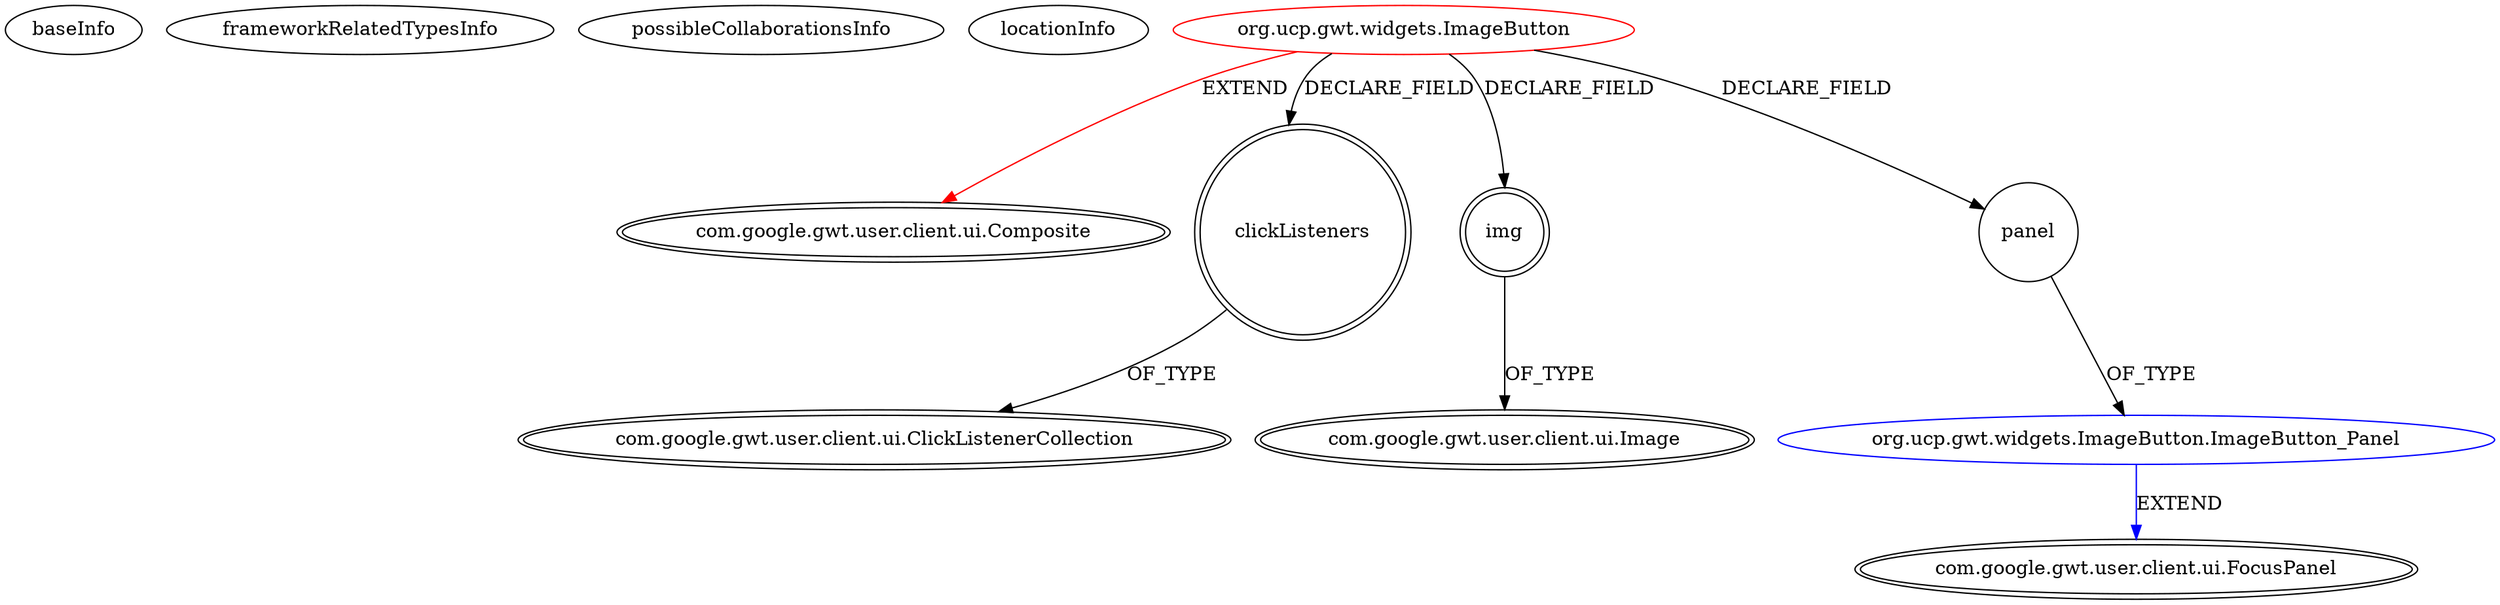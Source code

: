 digraph {
baseInfo[graphId=2993,category="extension_graph",isAnonymous=false,possibleRelation=true]
frameworkRelatedTypesInfo[0="com.google.gwt.user.client.ui.Composite"]
possibleCollaborationsInfo[0="2993~FIELD_DECLARATION-~com.google.gwt.user.client.ui.Composite ~com.google.gwt.user.client.ui.FocusPanel ~false~false"]
locationInfo[projectName="hmiguellima-ugat",filePath="/hmiguellima-ugat/ugat-master/src/org/ucp/gwt/widgets/ImageButton.java",contextSignature="ImageButton",graphId="2993"]
0[label="org.ucp.gwt.widgets.ImageButton",vertexType="ROOT_CLIENT_CLASS_DECLARATION",isFrameworkType=false,color=red]
1[label="com.google.gwt.user.client.ui.Composite",vertexType="FRAMEWORK_CLASS_TYPE",isFrameworkType=true,peripheries=2]
2[label="clickListeners",vertexType="FIELD_DECLARATION",isFrameworkType=true,peripheries=2,shape=circle]
3[label="com.google.gwt.user.client.ui.ClickListenerCollection",vertexType="FRAMEWORK_CLASS_TYPE",isFrameworkType=true,peripheries=2]
4[label="img",vertexType="FIELD_DECLARATION",isFrameworkType=true,peripheries=2,shape=circle]
5[label="com.google.gwt.user.client.ui.Image",vertexType="FRAMEWORK_CLASS_TYPE",isFrameworkType=true,peripheries=2]
6[label="panel",vertexType="FIELD_DECLARATION",isFrameworkType=false,shape=circle]
7[label="org.ucp.gwt.widgets.ImageButton.ImageButton_Panel",vertexType="REFERENCE_CLIENT_CLASS_DECLARATION",isFrameworkType=false,color=blue]
8[label="com.google.gwt.user.client.ui.FocusPanel",vertexType="FRAMEWORK_CLASS_TYPE",isFrameworkType=true,peripheries=2]
0->1[label="EXTEND",color=red]
0->2[label="DECLARE_FIELD"]
2->3[label="OF_TYPE"]
0->4[label="DECLARE_FIELD"]
4->5[label="OF_TYPE"]
0->6[label="DECLARE_FIELD"]
7->8[label="EXTEND",color=blue]
6->7[label="OF_TYPE"]
}
